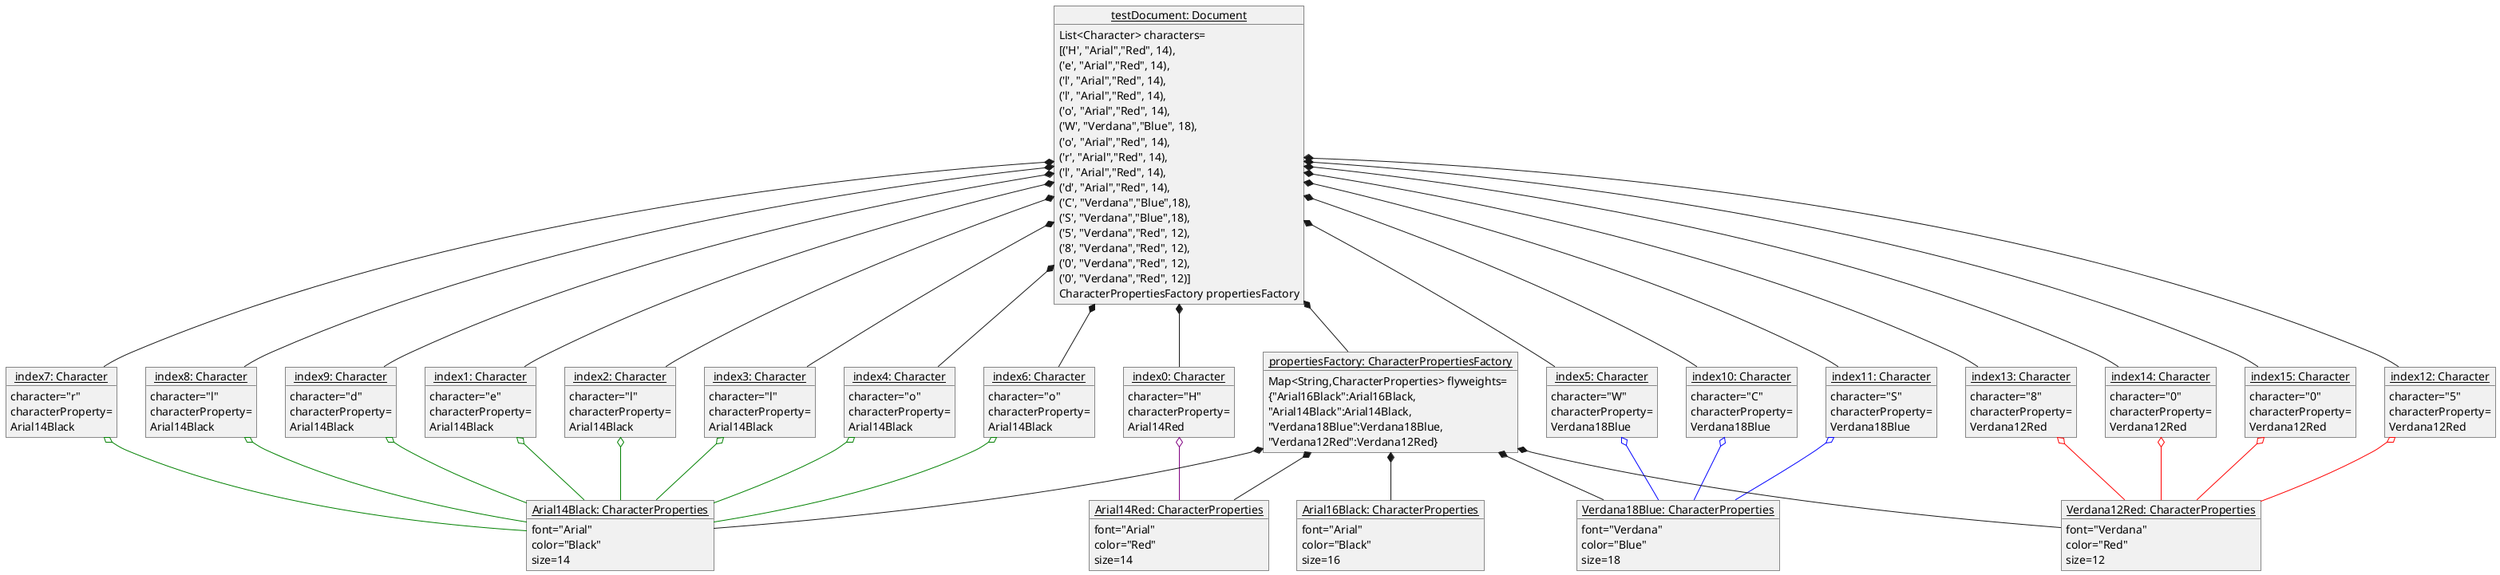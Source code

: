 @startuml
together {

    object "<u>index0: Character</u>" as Character0{
        character="H"
        characterProperty=
        Arial14Red
    }
    object "<u>index1: Character</u>" as Character1{
        character="e"
        characterProperty=
        Arial14Black
    }
    object "<u>index2: Character</u>" as Character2{
        character="l"
        characterProperty=
        Arial14Black
    }
    object "<u>index3: Character</u>" as Character3{
        character="l"
        characterProperty=
        Arial14Black
    }
    object "<u>index4: Character</u>" as Character4{
        character="o"
        characterProperty=
        Arial14Black
    }
    object "<u>index5: Character</u>" as Character5{
        character="W"
        characterProperty=
        Verdana18Blue
    }
    object "<u>index6: Character</u>" as Character6{
        character="o"
        characterProperty=
        Arial14Black
    }
    object "<u>index7: Character</u>" as Character7{
        character="r"
        characterProperty=
        Arial14Black
    }
    object "<u>index8: Character</u>" as Character8{
        character="l"
        characterProperty=
        Arial14Black
    }
    object "<u>index9: Character</u>" as Character9{
        character="d"
        characterProperty=
        Arial14Black
    }
    object "<u>index10: Character</u>" as Character10{
        character="C"
        characterProperty=
        Verdana18Blue
    }
    object "<u>index11: Character</u>" as Character11{
        character="S"
        characterProperty=
        Verdana18Blue
    }
    object "<u>index12: Character</u>" as Character12{
        character="5"
        characterProperty=
        Verdana12Red
    }
    object "<u>index13: Character</u>" as Character13{
        character="8"
        characterProperty=
        Verdana12Red
    }
    object "<u>index14: Character</u>" as Character14{
        character="0"
        characterProperty=
        Verdana12Red
    }
    object "<u>index15: Character</u>" as Character15{
        character="0"
        characterProperty=
        Verdana12Red
    }

    object "<u>testDocument: Document</u>" as Document{
        List<Character> characters=
        [('H', "Arial","Red", 14),
        ('e', "Arial","Red", 14),
        ('l', "Arial","Red", 14),
        ('l', "Arial","Red", 14),
        ('o', "Arial","Red", 14),
        ('W', "Verdana","Blue", 18),
        ('o', "Arial","Red", 14),
        ('r', "Arial","Red", 14),
        ('l', "Arial","Red", 14),
        ('d', "Arial","Red", 14),
        ('C', "Verdana","Blue",18),
        ('S', "Verdana","Blue",18),
        ('5', "Verdana","Red", 12),
        ('8', "Verdana","Red", 12),
        ('0', "Verdana","Red", 12),
        ('0', "Verdana","Red", 12)]

        CharacterPropertiesFactory propertiesFactory
    }

    object "<u>propertiesFactory: CharacterPropertiesFactory</u>" as flyweightFactory{
        Map<String,CharacterProperties> flyweights=
        {"Arial16Black":Arial16Black,
         "Arial14Black":Arial14Black,
         "Verdana18Blue":Verdana18Blue,
         "Verdana12Red":Verdana12Red}
    }

    object "<u>Arial16Black: CharacterProperties</u>" as Arial16Black{
        font="Arial"
        color="Black"
        size=16
    }

    object "<u>Arial14Black: CharacterProperties</u>" as Arial14Black{
        font="Arial"
        color="Black"
        size=14
    }

    object "<u>Arial14Red: CharacterProperties</u>" as Arial14Red{
        font="Arial"
        color="Red"
        size=14
    }

    object "<u>Verdana18Blue: CharacterProperties</u>" as Verdana18Blue{
        font="Verdana"
        color="Blue"
        size=18
    }

    object "<u>Verdana12Red: CharacterProperties</u>" as Verdana12Red{
        font="Verdana"
        color="Red"
        size=12
    }

    Character0 o--[#purple] Arial14Red
    Character1 o--[#green] Arial14Black
    Character2 o--[#green] Arial14Black
    Character3 o--[#green] Arial14Black
    Character4 o--[#green] Arial14Black
    Character5 o--[#blue] Verdana18Blue
    Character6 o--[#green] Arial14Black
    Character7 o--[#green] Arial14Black
    Character8 o--[#green] Arial14Black
    Character9 o--[#green] Arial14Black
    Character10 o--[#blue] Verdana18Blue
    Character11 o--[#blue] Verdana18Blue
    Character12 o--[#red] Verdana12Red
    Character13 o--[#red] Verdana12Red
    Character14 o--[#red] Verdana12Red
    Character15 o--[#red] Verdana12Red

    Document *--flyweightFactory

    flyweightFactory *--Arial16Black
    flyweightFactory *--Arial14Red
    flyweightFactory *--Arial14Black
    flyweightFactory *--Verdana18Blue
    flyweightFactory *--Verdana12Red

    Document *-- Character0
    Document *-- Character1
    Document *-- Character2
    Document *-- Character3
    Document *-- Character4
    Document *-- Character5
    Document *-- Character6
    Document *-- Character7
    Document *-- Character8
    Document *-- Character9
    Document *-- Character10
    Document *-- Character11
    Document *-- Character12
    Document *-- Character13
    Document *-- Character14
    Document *-- Character15
}
@enduml

